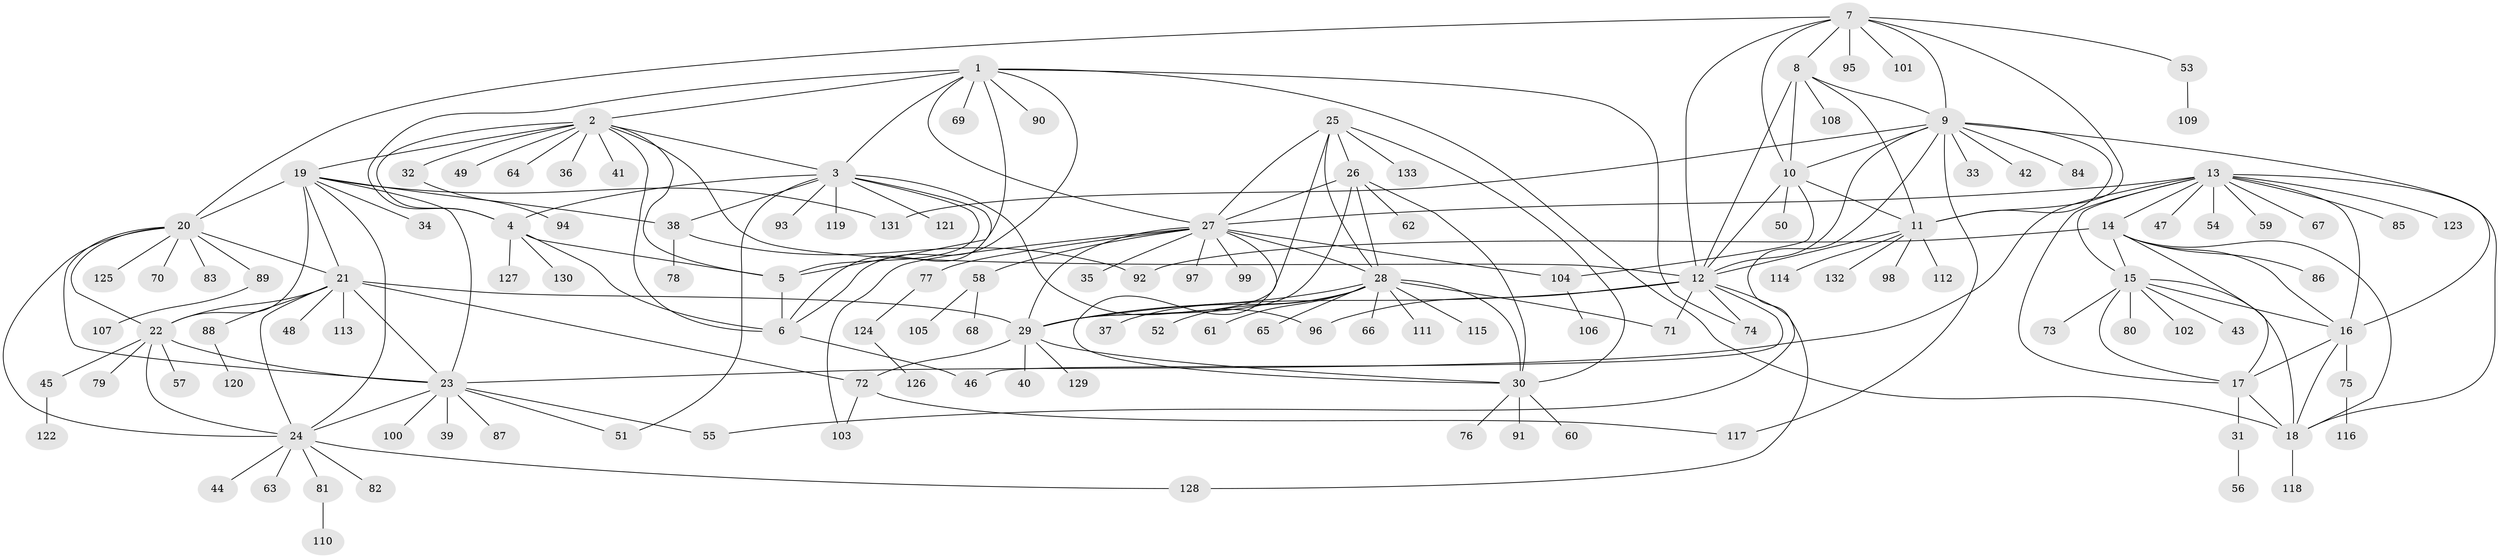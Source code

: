 // Generated by graph-tools (version 1.1) at 2025/37/03/09/25 02:37:37]
// undirected, 133 vertices, 202 edges
graph export_dot {
graph [start="1"]
  node [color=gray90,style=filled];
  1;
  2;
  3;
  4;
  5;
  6;
  7;
  8;
  9;
  10;
  11;
  12;
  13;
  14;
  15;
  16;
  17;
  18;
  19;
  20;
  21;
  22;
  23;
  24;
  25;
  26;
  27;
  28;
  29;
  30;
  31;
  32;
  33;
  34;
  35;
  36;
  37;
  38;
  39;
  40;
  41;
  42;
  43;
  44;
  45;
  46;
  47;
  48;
  49;
  50;
  51;
  52;
  53;
  54;
  55;
  56;
  57;
  58;
  59;
  60;
  61;
  62;
  63;
  64;
  65;
  66;
  67;
  68;
  69;
  70;
  71;
  72;
  73;
  74;
  75;
  76;
  77;
  78;
  79;
  80;
  81;
  82;
  83;
  84;
  85;
  86;
  87;
  88;
  89;
  90;
  91;
  92;
  93;
  94;
  95;
  96;
  97;
  98;
  99;
  100;
  101;
  102;
  103;
  104;
  105;
  106;
  107;
  108;
  109;
  110;
  111;
  112;
  113;
  114;
  115;
  116;
  117;
  118;
  119;
  120;
  121;
  122;
  123;
  124;
  125;
  126;
  127;
  128;
  129;
  130;
  131;
  132;
  133;
  1 -- 2;
  1 -- 3;
  1 -- 4;
  1 -- 5;
  1 -- 6;
  1 -- 18;
  1 -- 27;
  1 -- 69;
  1 -- 74;
  1 -- 90;
  2 -- 3;
  2 -- 4;
  2 -- 5;
  2 -- 6;
  2 -- 12;
  2 -- 19;
  2 -- 32;
  2 -- 36;
  2 -- 41;
  2 -- 49;
  2 -- 64;
  3 -- 4;
  3 -- 5;
  3 -- 6;
  3 -- 38;
  3 -- 51;
  3 -- 93;
  3 -- 96;
  3 -- 119;
  3 -- 121;
  4 -- 5;
  4 -- 6;
  4 -- 127;
  4 -- 130;
  5 -- 6;
  6 -- 46;
  7 -- 8;
  7 -- 9;
  7 -- 10;
  7 -- 11;
  7 -- 12;
  7 -- 20;
  7 -- 53;
  7 -- 95;
  7 -- 101;
  8 -- 9;
  8 -- 10;
  8 -- 11;
  8 -- 12;
  8 -- 108;
  9 -- 10;
  9 -- 11;
  9 -- 12;
  9 -- 16;
  9 -- 33;
  9 -- 42;
  9 -- 55;
  9 -- 84;
  9 -- 117;
  9 -- 131;
  10 -- 11;
  10 -- 12;
  10 -- 50;
  10 -- 104;
  11 -- 12;
  11 -- 98;
  11 -- 112;
  11 -- 114;
  11 -- 132;
  12 -- 29;
  12 -- 46;
  12 -- 71;
  12 -- 74;
  12 -- 96;
  12 -- 128;
  13 -- 14;
  13 -- 15;
  13 -- 16;
  13 -- 17;
  13 -- 18;
  13 -- 23;
  13 -- 27;
  13 -- 47;
  13 -- 54;
  13 -- 59;
  13 -- 67;
  13 -- 85;
  13 -- 123;
  14 -- 15;
  14 -- 16;
  14 -- 17;
  14 -- 18;
  14 -- 86;
  14 -- 92;
  15 -- 16;
  15 -- 17;
  15 -- 18;
  15 -- 43;
  15 -- 73;
  15 -- 80;
  15 -- 102;
  16 -- 17;
  16 -- 18;
  16 -- 75;
  17 -- 18;
  17 -- 31;
  18 -- 118;
  19 -- 20;
  19 -- 21;
  19 -- 22;
  19 -- 23;
  19 -- 24;
  19 -- 34;
  19 -- 38;
  19 -- 131;
  20 -- 21;
  20 -- 22;
  20 -- 23;
  20 -- 24;
  20 -- 70;
  20 -- 83;
  20 -- 89;
  20 -- 125;
  21 -- 22;
  21 -- 23;
  21 -- 24;
  21 -- 29;
  21 -- 48;
  21 -- 72;
  21 -- 88;
  21 -- 113;
  22 -- 23;
  22 -- 24;
  22 -- 45;
  22 -- 57;
  22 -- 79;
  23 -- 24;
  23 -- 39;
  23 -- 51;
  23 -- 55;
  23 -- 87;
  23 -- 100;
  24 -- 44;
  24 -- 63;
  24 -- 81;
  24 -- 82;
  24 -- 128;
  25 -- 26;
  25 -- 27;
  25 -- 28;
  25 -- 29;
  25 -- 30;
  25 -- 133;
  26 -- 27;
  26 -- 28;
  26 -- 29;
  26 -- 30;
  26 -- 62;
  27 -- 28;
  27 -- 29;
  27 -- 30;
  27 -- 35;
  27 -- 58;
  27 -- 77;
  27 -- 97;
  27 -- 99;
  27 -- 103;
  27 -- 104;
  28 -- 29;
  28 -- 30;
  28 -- 37;
  28 -- 52;
  28 -- 61;
  28 -- 65;
  28 -- 66;
  28 -- 71;
  28 -- 111;
  28 -- 115;
  29 -- 30;
  29 -- 40;
  29 -- 72;
  29 -- 129;
  30 -- 60;
  30 -- 76;
  30 -- 91;
  31 -- 56;
  32 -- 94;
  38 -- 78;
  38 -- 92;
  45 -- 122;
  53 -- 109;
  58 -- 68;
  58 -- 105;
  72 -- 103;
  72 -- 117;
  75 -- 116;
  77 -- 124;
  81 -- 110;
  88 -- 120;
  89 -- 107;
  104 -- 106;
  124 -- 126;
}

